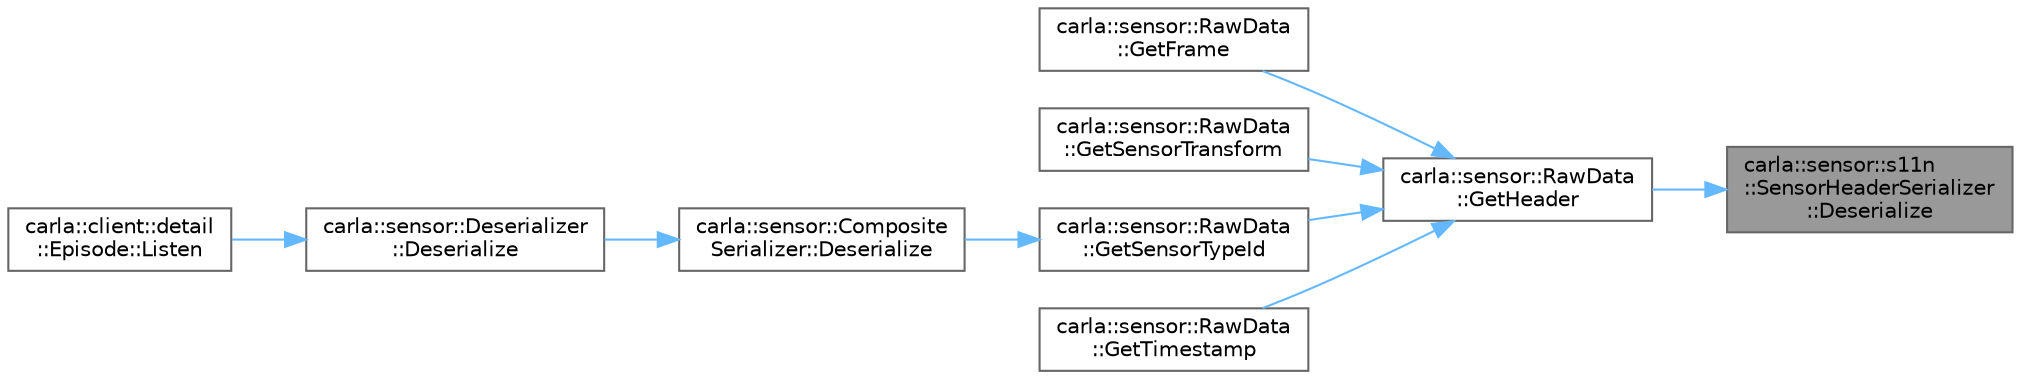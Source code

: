 digraph "carla::sensor::s11n::SensorHeaderSerializer::Deserialize"
{
 // INTERACTIVE_SVG=YES
 // LATEX_PDF_SIZE
  bgcolor="transparent";
  edge [fontname=Helvetica,fontsize=10,labelfontname=Helvetica,labelfontsize=10];
  node [fontname=Helvetica,fontsize=10,shape=box,height=0.2,width=0.4];
  rankdir="RL";
  Node1 [id="Node000001",label="carla::sensor::s11n\l::SensorHeaderSerializer\l::Deserialize",height=0.2,width=0.4,color="gray40", fillcolor="grey60", style="filled", fontcolor="black",tooltip=" "];
  Node1 -> Node2 [id="edge1_Node000001_Node000002",dir="back",color="steelblue1",style="solid",tooltip=" "];
  Node2 [id="Node000002",label="carla::sensor::RawData\l::GetHeader",height=0.2,width=0.4,color="grey40", fillcolor="white", style="filled",URL="$d3/da0/classcarla_1_1sensor_1_1RawData.html#a8f35a6f2ecc379a9d29cc35aebb76f1a",tooltip=" "];
  Node2 -> Node3 [id="edge2_Node000002_Node000003",dir="back",color="steelblue1",style="solid",tooltip=" "];
  Node3 [id="Node000003",label="carla::sensor::RawData\l::GetFrame",height=0.2,width=0.4,color="grey40", fillcolor="white", style="filled",URL="$d3/da0/classcarla_1_1sensor_1_1RawData.html#a05811048140e7bef5312fe59f5aa734c",tooltip="Frame count when the data was generated."];
  Node2 -> Node4 [id="edge3_Node000002_Node000004",dir="back",color="steelblue1",style="solid",tooltip=" "];
  Node4 [id="Node000004",label="carla::sensor::RawData\l::GetSensorTransform",height=0.2,width=0.4,color="grey40", fillcolor="white", style="filled",URL="$d3/da0/classcarla_1_1sensor_1_1RawData.html#ac21d598f8e97d06b37084cf369df83c7",tooltip="Sensor's transform when the data was generated."];
  Node2 -> Node5 [id="edge4_Node000002_Node000005",dir="back",color="steelblue1",style="solid",tooltip=" "];
  Node5 [id="Node000005",label="carla::sensor::RawData\l::GetSensorTypeId",height=0.2,width=0.4,color="grey40", fillcolor="white", style="filled",URL="$d3/da0/classcarla_1_1sensor_1_1RawData.html#adc7be4d18ab65e9462b6e8d385c143a9",tooltip="Type-id of the sensor that generated the data."];
  Node5 -> Node6 [id="edge5_Node000005_Node000006",dir="back",color="steelblue1",style="solid",tooltip=" "];
  Node6 [id="Node000006",label="carla::sensor::Composite\lSerializer::Deserialize",height=0.2,width=0.4,color="grey40", fillcolor="white", style="filled",URL="$d3/d81/classcarla_1_1sensor_1_1CompositeSerializer.html#ac3830f23f11eb475290d6dfb00b4ebf1",tooltip="Deserializes a Buffer by calling the \"Deserialize\" function of the serializer that generated the Buff..."];
  Node6 -> Node7 [id="edge6_Node000006_Node000007",dir="back",color="steelblue1",style="solid",tooltip=" "];
  Node7 [id="Node000007",label="carla::sensor::Deserializer\l::Deserialize",height=0.2,width=0.4,color="grey40", fillcolor="white", style="filled",URL="$d5/d46/classcarla_1_1sensor_1_1Deserializer.html#a718d97708b670faeba94b6cd4bd0a350",tooltip=" "];
  Node7 -> Node8 [id="edge7_Node000007_Node000008",dir="back",color="steelblue1",style="solid",tooltip=" "];
  Node8 [id="Node000008",label="carla::client::detail\l::Episode::Listen",height=0.2,width=0.4,color="grey40", fillcolor="white", style="filled",URL="$d1/db6/classcarla_1_1client_1_1detail_1_1Episode.html#afa2c9d4a111adf6575e39980cfc4b8c3",tooltip=" "];
  Node2 -> Node9 [id="edge8_Node000002_Node000009",dir="back",color="steelblue1",style="solid",tooltip=" "];
  Node9 [id="Node000009",label="carla::sensor::RawData\l::GetTimestamp",height=0.2,width=0.4,color="grey40", fillcolor="white", style="filled",URL="$d3/da0/classcarla_1_1sensor_1_1RawData.html#aac13e510ffbaa5917391f618d6b4811d",tooltip="Timestamp when the data was generated."];
}
